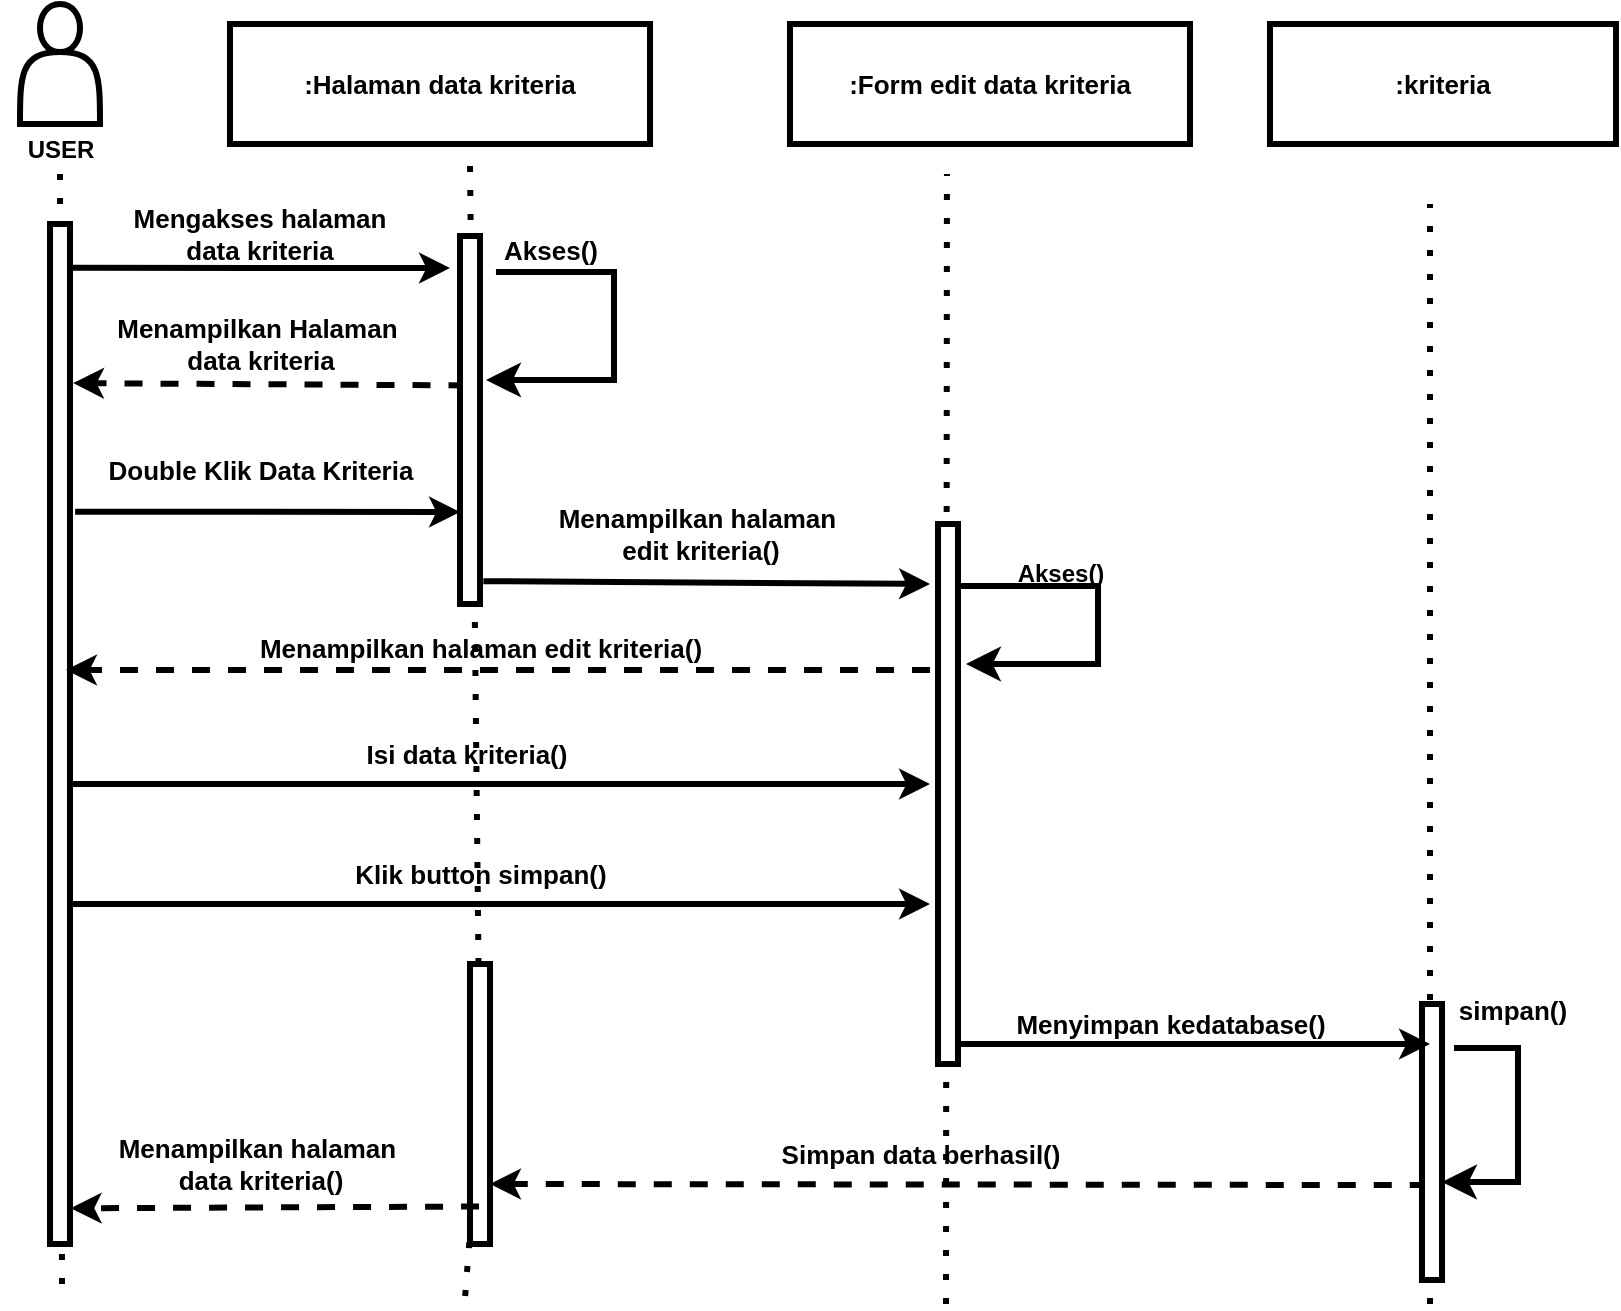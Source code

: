 <mxfile>
    <diagram id="paoIxnPiQzLhIwpn3jBk" name="Page-1">
        <mxGraphModel dx="820" dy="261" grid="1" gridSize="10" guides="1" tooltips="1" connect="1" arrows="1" fold="1" page="1" pageScale="1" pageWidth="850" pageHeight="1100" math="0" shadow="0">
            <root>
                <mxCell id="0"/>
                <mxCell id="1" parent="0"/>
                <mxCell id="2" value=":Halaman data kriteria" style="rounded=0;whiteSpace=wrap;html=1;fillColor=none;strokeWidth=3;fontSize=13;fontStyle=1;fontColor=#000000;" vertex="1" parent="1">
                    <mxGeometry x="125" y="20" width="210" height="60" as="geometry"/>
                </mxCell>
                <mxCell id="3" value="&lt;span&gt;:Form edit data kriteria&lt;/span&gt;" style="rounded=0;whiteSpace=wrap;html=1;fillColor=none;strokeWidth=3;fontSize=13;fontStyle=1;fontColor=#000000;" vertex="1" parent="1">
                    <mxGeometry x="405" y="20" width="200" height="60" as="geometry"/>
                </mxCell>
                <mxCell id="4" value="" style="endArrow=classic;html=1;entryX=0;entryY=0.75;entryDx=0;entryDy=0;exitX=1.258;exitY=0.282;exitDx=0;exitDy=0;exitPerimeter=0;strokeWidth=3;fontSize=13;fontStyle=1;fontColor=#000000;" edge="1" parent="1" source="11" target="13">
                    <mxGeometry width="50" height="50" relative="1" as="geometry">
                        <mxPoint x="405" y="310" as="sourcePoint"/>
                        <mxPoint x="455" y="260" as="targetPoint"/>
                    </mxGeometry>
                </mxCell>
                <mxCell id="5" value="" style="endArrow=classic;html=1;exitX=1.1;exitY=0.043;exitDx=0;exitDy=0;exitPerimeter=0;strokeWidth=3;fontSize=13;fontStyle=1;fontColor=#000000;" edge="1" parent="1" source="11">
                    <mxGeometry width="50" height="50" relative="1" as="geometry">
                        <mxPoint x="405" y="310" as="sourcePoint"/>
                        <mxPoint x="235" y="142" as="targetPoint"/>
                    </mxGeometry>
                </mxCell>
                <mxCell id="6" value="" style="endArrow=classic;html=1;entryX=1.153;entryY=0.156;entryDx=0;entryDy=0;entryPerimeter=0;dashed=1;exitX=0.326;exitY=0.406;exitDx=0;exitDy=0;exitPerimeter=0;strokeWidth=3;fontSize=13;fontStyle=1;fontColor=#000000;" edge="1" parent="1" source="13" target="11">
                    <mxGeometry width="50" height="50" relative="1" as="geometry">
                        <mxPoint x="235" y="180" as="sourcePoint"/>
                        <mxPoint x="245" y="152" as="targetPoint"/>
                    </mxGeometry>
                </mxCell>
                <mxCell id="7" value="Mengakses halaman data kriteria" style="text;html=1;align=center;verticalAlign=middle;whiteSpace=wrap;rounded=0;strokeWidth=3;fontSize=13;fontStyle=1;fontColor=#000000;" vertex="1" parent="1">
                    <mxGeometry x="75" y="110" width="130" height="30" as="geometry"/>
                </mxCell>
                <mxCell id="8" value="Menampilkan Halaman&amp;nbsp;&lt;div&gt;data kriteria&lt;/div&gt;" style="text;html=1;align=center;verticalAlign=middle;resizable=0;points=[];autosize=1;strokeColor=none;fillColor=none;strokeWidth=3;fontSize=13;fontStyle=1;fontColor=#000000;" vertex="1" parent="1">
                    <mxGeometry x="60" y="160" width="160" height="40" as="geometry"/>
                </mxCell>
                <mxCell id="9" value="Akses()" style="text;html=1;align=center;verticalAlign=middle;resizable=0;points=[];autosize=1;strokeColor=none;fillColor=none;strokeWidth=3;fontSize=13;fontStyle=1;fontColor=#000000;" vertex="1" parent="1">
                    <mxGeometry x="250" y="118" width="70" height="30" as="geometry"/>
                </mxCell>
                <mxCell id="10" value="" style="endArrow=none;dashed=1;html=1;dashPattern=1 3;strokeWidth=3;fontSize=13;fontStyle=1;fontColor=#000000;" edge="1" parent="1">
                    <mxGeometry width="50" height="50" relative="1" as="geometry">
                        <mxPoint x="41" y="650" as="sourcePoint"/>
                        <mxPoint x="40" y="90" as="targetPoint"/>
                    </mxGeometry>
                </mxCell>
                <mxCell id="11" value="" style="rounded=0;whiteSpace=wrap;html=1;fillColor=default;strokeWidth=3;fontSize=13;fontStyle=1;fontColor=#000000;" vertex="1" parent="1">
                    <mxGeometry x="35" y="120" width="10" height="510" as="geometry"/>
                </mxCell>
                <mxCell id="12" value="" style="endArrow=none;dashed=1;html=1;dashPattern=1 3;strokeWidth=3;fontSize=13;fontStyle=1;fontColor=#000000;" edge="1" parent="1" source="15">
                    <mxGeometry width="50" height="50" relative="1" as="geometry">
                        <mxPoint x="242.58" y="656" as="sourcePoint"/>
                        <mxPoint x="245" y="90" as="targetPoint"/>
                    </mxGeometry>
                </mxCell>
                <mxCell id="13" value="" style="rounded=0;whiteSpace=wrap;html=1;fillColor=default;strokeWidth=3;fontSize=13;fontStyle=1;fontColor=#000000;" vertex="1" parent="1">
                    <mxGeometry x="240" y="126" width="10" height="184" as="geometry"/>
                </mxCell>
                <mxCell id="14" value="" style="endArrow=none;dashed=1;html=1;dashPattern=1 3;strokeWidth=3;fontSize=13;fontStyle=1;fontColor=#000000;" edge="1" parent="1" target="15">
                    <mxGeometry width="50" height="50" relative="1" as="geometry">
                        <mxPoint x="242.58" y="656" as="sourcePoint"/>
                        <mxPoint x="242.58" y="106" as="targetPoint"/>
                    </mxGeometry>
                </mxCell>
                <mxCell id="15" value="" style="rounded=0;whiteSpace=wrap;html=1;fillColor=default;strokeWidth=3;fontSize=13;fontStyle=1;fontColor=#000000;" vertex="1" parent="1">
                    <mxGeometry x="245" y="490" width="10" height="140" as="geometry"/>
                </mxCell>
                <mxCell id="16" value="" style="endArrow=classic;html=1;exitX=1.168;exitY=0.938;exitDx=0;exitDy=0;exitPerimeter=0;strokeWidth=3;fontSize=13;fontStyle=1;fontColor=#000000;" edge="1" parent="1" source="13">
                    <mxGeometry width="50" height="50" relative="1" as="geometry">
                        <mxPoint x="248" y="381" as="sourcePoint"/>
                        <mxPoint x="475" y="300" as="targetPoint"/>
                    </mxGeometry>
                </mxCell>
                <mxCell id="17" value="" style="endArrow=classic;html=1;entryX=1;entryY=0.5;entryDx=0;entryDy=0;dashed=1;exitX=0.289;exitY=0.301;exitDx=0;exitDy=0;exitPerimeter=0;strokeWidth=3;fontSize=13;fontStyle=1;fontColor=#000000;" edge="1" parent="1">
                    <mxGeometry width="50" height="50" relative="1" as="geometry">
                        <mxPoint x="723.89" y="600.538" as="sourcePoint"/>
                        <mxPoint x="255" y="600" as="targetPoint"/>
                    </mxGeometry>
                </mxCell>
                <mxCell id="18" value="" style="edgeStyle=elbowEdgeStyle;elbow=horizontal;endArrow=classic;html=1;curved=0;rounded=0;endSize=8;startSize=8;strokeWidth=3;fontSize=13;fontStyle=1;fontColor=#000000;exitX=0.086;exitY=1.133;exitDx=0;exitDy=0;exitPerimeter=0;entryX=1;entryY=0.645;entryDx=0;entryDy=0;entryPerimeter=0;" edge="1" parent="1" target="29" source="37">
                    <mxGeometry width="50" height="50" relative="1" as="geometry">
                        <mxPoint x="735" y="600" as="sourcePoint"/>
                        <mxPoint x="760" y="650" as="targetPoint"/>
                        <Array as="points">
                            <mxPoint x="769" y="590"/>
                        </Array>
                    </mxGeometry>
                </mxCell>
                <mxCell id="19" value="" style="endArrow=none;dashed=1;html=1;dashPattern=1 3;strokeWidth=3;fontSize=13;fontStyle=1;fontColor=#000000;" edge="1" parent="1">
                    <mxGeometry width="50" height="50" relative="1" as="geometry">
                        <mxPoint x="725" y="520" as="sourcePoint"/>
                        <mxPoint x="725" y="110" as="targetPoint"/>
                    </mxGeometry>
                </mxCell>
                <mxCell id="20" value="Menampilkan halaman&amp;nbsp;&lt;div&gt;edit kriteria()&lt;/div&gt;" style="text;html=1;align=center;verticalAlign=middle;resizable=0;points=[];autosize=1;strokeColor=none;fillColor=none;strokeWidth=3;fontSize=13;fontStyle=1;fontColor=#000000;" vertex="1" parent="1">
                    <mxGeometry x="280" y="255" width="160" height="40" as="geometry"/>
                </mxCell>
                <mxCell id="21" value="Menampilkan halaman edit kriteria()" style="text;html=1;align=center;verticalAlign=middle;resizable=0;points=[];autosize=1;strokeColor=none;fillColor=none;strokeWidth=3;fontSize=13;fontStyle=1;fontColor=#000000;" vertex="1" parent="1">
                    <mxGeometry x="135" y="317" width="230" height="30" as="geometry"/>
                </mxCell>
                <mxCell id="22" value="&lt;div&gt;&lt;span&gt;Isi data kriteria()&lt;/span&gt;&lt;/div&gt;" style="text;html=1;align=center;verticalAlign=middle;resizable=0;points=[];autosize=1;strokeColor=none;fillColor=none;strokeWidth=3;fontSize=13;fontStyle=1;fontColor=#000000;" vertex="1" parent="1">
                    <mxGeometry x="183" y="370" width="120" height="30" as="geometry"/>
                </mxCell>
                <mxCell id="23" value="" style="endArrow=classic;html=1;entryX=1.032;entryY=0.965;entryDx=0;entryDy=0;entryPerimeter=0;dashed=1;exitX=0.453;exitY=0.866;exitDx=0;exitDy=0;exitPerimeter=0;strokeWidth=3;fontSize=13;fontStyle=1;fontColor=#000000;" edge="1" parent="1" source="15" target="11">
                    <mxGeometry width="50" height="50" relative="1" as="geometry">
                        <mxPoint x="235" y="540" as="sourcePoint"/>
                        <mxPoint x="45" y="540" as="targetPoint"/>
                    </mxGeometry>
                </mxCell>
                <mxCell id="24" value="&lt;div&gt;&lt;div&gt;Menampilkan halaman&amp;nbsp;&lt;/div&gt;&lt;div&gt;data kriteria()&lt;/div&gt;&lt;/div&gt;" style="text;html=1;align=center;verticalAlign=middle;resizable=0;points=[];autosize=1;strokeColor=none;fillColor=none;strokeWidth=3;fontSize=13;fontStyle=1;fontColor=#000000;" vertex="1" parent="1">
                    <mxGeometry x="60" y="570" width="160" height="40" as="geometry"/>
                </mxCell>
                <mxCell id="25" value="&lt;span&gt;:kriteria&lt;/span&gt;" style="rounded=0;whiteSpace=wrap;html=1;fillColor=none;strokeWidth=3;fontSize=13;fontStyle=1;fontColor=#000000;" vertex="1" parent="1">
                    <mxGeometry x="645" y="20" width="173" height="60" as="geometry"/>
                </mxCell>
                <mxCell id="26" value="" style="edgeStyle=elbowEdgeStyle;elbow=horizontal;endArrow=classic;html=1;curved=0;rounded=0;endSize=8;startSize=8;entryX=1.3;entryY=0.391;entryDx=0;entryDy=0;strokeWidth=3;fontSize=13;fontStyle=1;fontColor=#000000;entryPerimeter=0;exitX=0.114;exitY=0.867;exitDx=0;exitDy=0;exitPerimeter=0;" edge="1" parent="1" source="9" target="13">
                    <mxGeometry width="50" height="50" relative="1" as="geometry">
                        <mxPoint x="247" y="200" as="sourcePoint"/>
                        <mxPoint x="247" y="140" as="targetPoint"/>
                        <Array as="points">
                            <mxPoint x="317" y="150"/>
                        </Array>
                    </mxGeometry>
                </mxCell>
                <mxCell id="27" value="Double Klik Data Kriteria" style="text;html=1;align=center;verticalAlign=middle;resizable=0;points=[];autosize=1;strokeColor=none;fillColor=none;strokeWidth=3;fontSize=13;fontStyle=1;fontColor=#000000;" vertex="1" parent="1">
                    <mxGeometry x="55" y="228" width="170" height="30" as="geometry"/>
                </mxCell>
                <mxCell id="28" value="" style="endArrow=none;dashed=1;html=1;dashPattern=1 3;strokeWidth=3;fontSize=13;fontStyle=1;fontColor=#000000;" edge="1" parent="1" target="29">
                    <mxGeometry width="50" height="50" relative="1" as="geometry">
                        <mxPoint x="725" y="660" as="sourcePoint"/>
                        <mxPoint x="729.58" y="150" as="targetPoint"/>
                    </mxGeometry>
                </mxCell>
                <mxCell id="29" value="" style="rounded=0;whiteSpace=wrap;html=1;fillColor=default;strokeWidth=3;fontSize=13;fontStyle=1;fontColor=#000000;" vertex="1" parent="1">
                    <mxGeometry x="721" y="510" width="10" height="138" as="geometry"/>
                </mxCell>
                <mxCell id="30" value="" style="endArrow=classic;html=1;entryX=1.153;entryY=0.156;entryDx=0;entryDy=0;entryPerimeter=0;dashed=1;strokeWidth=3;fontSize=13;fontStyle=1;fontColor=#000000;" edge="1" parent="1">
                    <mxGeometry width="50" height="50" relative="1" as="geometry">
                        <mxPoint x="475" y="343" as="sourcePoint"/>
                        <mxPoint x="43" y="343" as="targetPoint"/>
                    </mxGeometry>
                </mxCell>
                <mxCell id="31" value="" style="endArrow=classic;html=1;exitX=1.258;exitY=0.282;exitDx=0;exitDy=0;exitPerimeter=0;strokeWidth=3;fontSize=13;fontStyle=1;fontColor=#000000;" edge="1" parent="1">
                    <mxGeometry width="50" height="50" relative="1" as="geometry">
                        <mxPoint x="45" y="400" as="sourcePoint"/>
                        <mxPoint x="475" y="400" as="targetPoint"/>
                    </mxGeometry>
                </mxCell>
                <mxCell id="32" value="" style="endArrow=classic;html=1;exitX=1.258;exitY=0.282;exitDx=0;exitDy=0;exitPerimeter=0;strokeWidth=3;fontSize=13;fontStyle=1;fontColor=#000000;" edge="1" parent="1">
                    <mxGeometry width="50" height="50" relative="1" as="geometry">
                        <mxPoint x="45" y="460" as="sourcePoint"/>
                        <mxPoint x="475" y="460" as="targetPoint"/>
                    </mxGeometry>
                </mxCell>
                <mxCell id="33" value="&lt;div&gt;&lt;span&gt;Klik button simpan()&lt;/span&gt;&lt;/div&gt;" style="text;html=1;align=center;verticalAlign=middle;resizable=0;points=[];autosize=1;strokeColor=none;fillColor=none;strokeWidth=3;fontSize=13;fontStyle=1;fontColor=#000000;" vertex="1" parent="1">
                    <mxGeometry x="180" y="430" width="140" height="30" as="geometry"/>
                </mxCell>
                <mxCell id="34" value="" style="endArrow=none;dashed=1;html=1;dashPattern=1 3;strokeWidth=3;fontSize=13;fontStyle=1;fontColor=#000000;" edge="1" parent="1">
                    <mxGeometry width="50" height="50" relative="1" as="geometry">
                        <mxPoint x="483" y="660" as="sourcePoint"/>
                        <mxPoint x="483.47" y="95" as="targetPoint"/>
                    </mxGeometry>
                </mxCell>
                <mxCell id="35" value="" style="endArrow=classic;html=1;exitX=0.6;exitY=0.963;exitDx=0;exitDy=0;exitPerimeter=0;strokeWidth=3;fontSize=13;fontStyle=1;fontColor=#000000;" edge="1" parent="1" source="40">
                    <mxGeometry width="50" height="50" relative="1" as="geometry">
                        <mxPoint x="525" y="530" as="sourcePoint"/>
                        <mxPoint x="725" y="530" as="targetPoint"/>
                    </mxGeometry>
                </mxCell>
                <mxCell id="36" value="&lt;span&gt;Menyimpan kedatabase()&lt;/span&gt;" style="text;html=1;align=center;verticalAlign=middle;resizable=0;points=[];autosize=1;strokeColor=none;fillColor=none;strokeWidth=3;fontSize=13;fontStyle=1;fontColor=#000000;" vertex="1" parent="1">
                    <mxGeometry x="510" y="505" width="170" height="30" as="geometry"/>
                </mxCell>
                <mxCell id="37" value="&lt;span&gt;simpan()&lt;/span&gt;" style="text;html=1;align=center;verticalAlign=middle;resizable=0;points=[];autosize=1;strokeColor=none;fillColor=none;strokeWidth=3;fontSize=13;fontStyle=1;fontColor=#000000;" vertex="1" parent="1">
                    <mxGeometry x="731" y="498" width="70" height="30" as="geometry"/>
                </mxCell>
                <mxCell id="38" value="&lt;span&gt;Simpan data berhasil()&lt;/span&gt;" style="text;html=1;align=center;verticalAlign=middle;resizable=0;points=[];autosize=1;strokeColor=none;fillColor=none;strokeWidth=3;fontSize=13;fontStyle=1;fontColor=#000000;" vertex="1" parent="1">
                    <mxGeometry x="395" y="570" width="150" height="30" as="geometry"/>
                </mxCell>
                <mxCell id="39" value="" style="shape=actor;whiteSpace=wrap;html=1;fillColor=none;strokeWidth=3;fontStyle=1;fontColor=#000000;" vertex="1" parent="1">
                    <mxGeometry x="20" y="10" width="40" height="60" as="geometry"/>
                </mxCell>
                <mxCell id="40" value="" style="rounded=0;whiteSpace=wrap;html=1;fillColor=default;strokeWidth=3;fontSize=13;fontStyle=1;fontColor=#000000;" vertex="1" parent="1">
                    <mxGeometry x="479" y="270" width="10" height="270" as="geometry"/>
                </mxCell>
                <mxCell id="43" value="USER" style="text;html=1;align=center;verticalAlign=middle;resizable=0;points=[];autosize=1;strokeColor=none;fillColor=none;fontStyle=1;fontColor=#000000;" vertex="1" parent="1">
                    <mxGeometry x="10" y="68" width="60" height="30" as="geometry"/>
                </mxCell>
                <mxCell id="44" value="" style="edgeStyle=elbowEdgeStyle;elbow=horizontal;endArrow=classic;html=1;curved=0;rounded=0;endSize=8;startSize=8;strokeWidth=3;fontSize=13;fontStyle=1;exitX=1;exitY=0.115;exitDx=0;exitDy=0;exitPerimeter=0;fontColor=#000000;" edge="1" parent="1" source="40">
                    <mxGeometry width="50" height="50" relative="1" as="geometry">
                        <mxPoint x="489" y="362" as="sourcePoint"/>
                        <mxPoint x="493" y="340" as="targetPoint"/>
                        <Array as="points">
                            <mxPoint x="559" y="312"/>
                        </Array>
                    </mxGeometry>
                </mxCell>
                <mxCell id="45" value="Akses()" style="text;html=1;align=center;verticalAlign=middle;resizable=0;points=[];autosize=1;strokeColor=none;fillColor=none;fontStyle=1;fontColor=#000000;" vertex="1" parent="1">
                    <mxGeometry x="510" y="280" width="60" height="30" as="geometry"/>
                </mxCell>
            </root>
        </mxGraphModel>
    </diagram>
</mxfile>